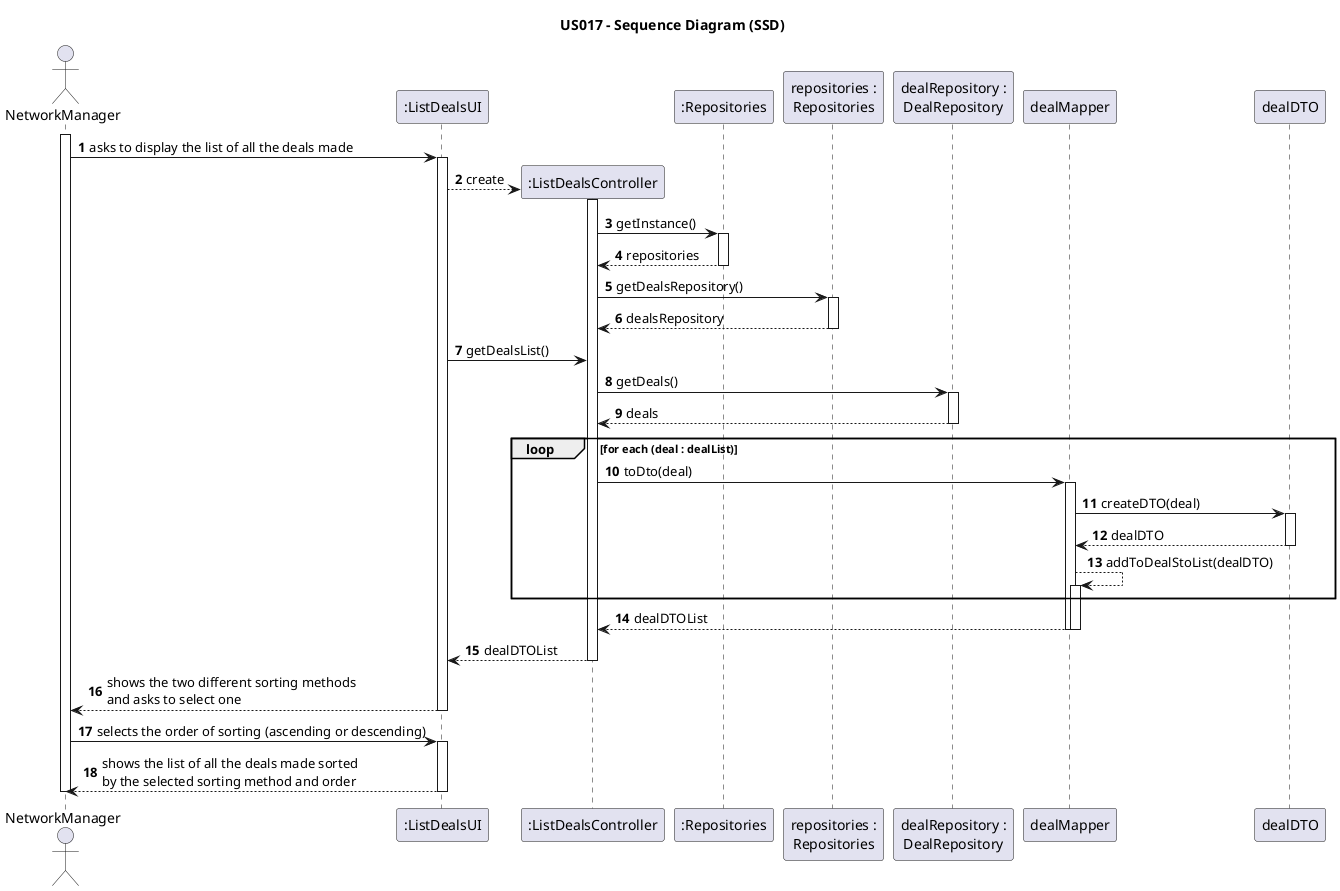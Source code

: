 @startuml
autonumber

title US017 - Sequence Diagram (SSD)

actor "NetworkManager" as NM
participant ":ListDealsUI" as UI
participant ":ListDealsController" as Controller

participant ":Repositories" as PLAT
participant "repositories :\nRepositories" as REP
participant "dealRepository :\nDealRepository" as DR
participant "dealMapper" as DEALMAPPER
participant "dealDTO" as DEALDTO


activate NM

    NM -> UI : asks to display the list of all the deals made

    activate UI

    UI --> Controller** : create

    activate Controller

    Controller -> PLAT : getInstance()

    activate PLAT

    PLAT --> Controller : repositories

    deactivate PLAT

    Controller -> REP : getDealsRepository()

    activate REP

    REP --> Controller : dealsRepository

    deactivate REP

    UI -> Controller : getDealsList()

    Controller -> DR : getDeals()

    activate DR

    DR --> Controller : deals

    deactivate DR

    loop for each (deal : dealList)

    Controller -> DEALMAPPER : toDto(deal)

    activate DEALMAPPER

    DEALMAPPER -> DEALDTO : createDTO(deal)

    activate DEALDTO

    DEALDTO --> DEALMAPPER : dealDTO

    deactivate DEALDTO

    DEALMAPPER --> DEALMAPPER : addToDealStoList(dealDTO)
    activate DEALMAPPER

    end

    DEALMAPPER --> Controller : dealDTOList

    deactivate DEALMAPPER

    deactivate DEALMAPPER

    Controller --> UI : dealDTOList

    deactivate Controller

        UI --> NM : shows the two different sorting methods \nand asks to select one

    deactivate UI

    NM -> UI : selects the order of sorting (ascending or descending)

    activate UI

    UI --> NM : shows the list of all the deals made sorted \nby the selected sorting method and order

    deactivate UI

deactivate NM

@enduml